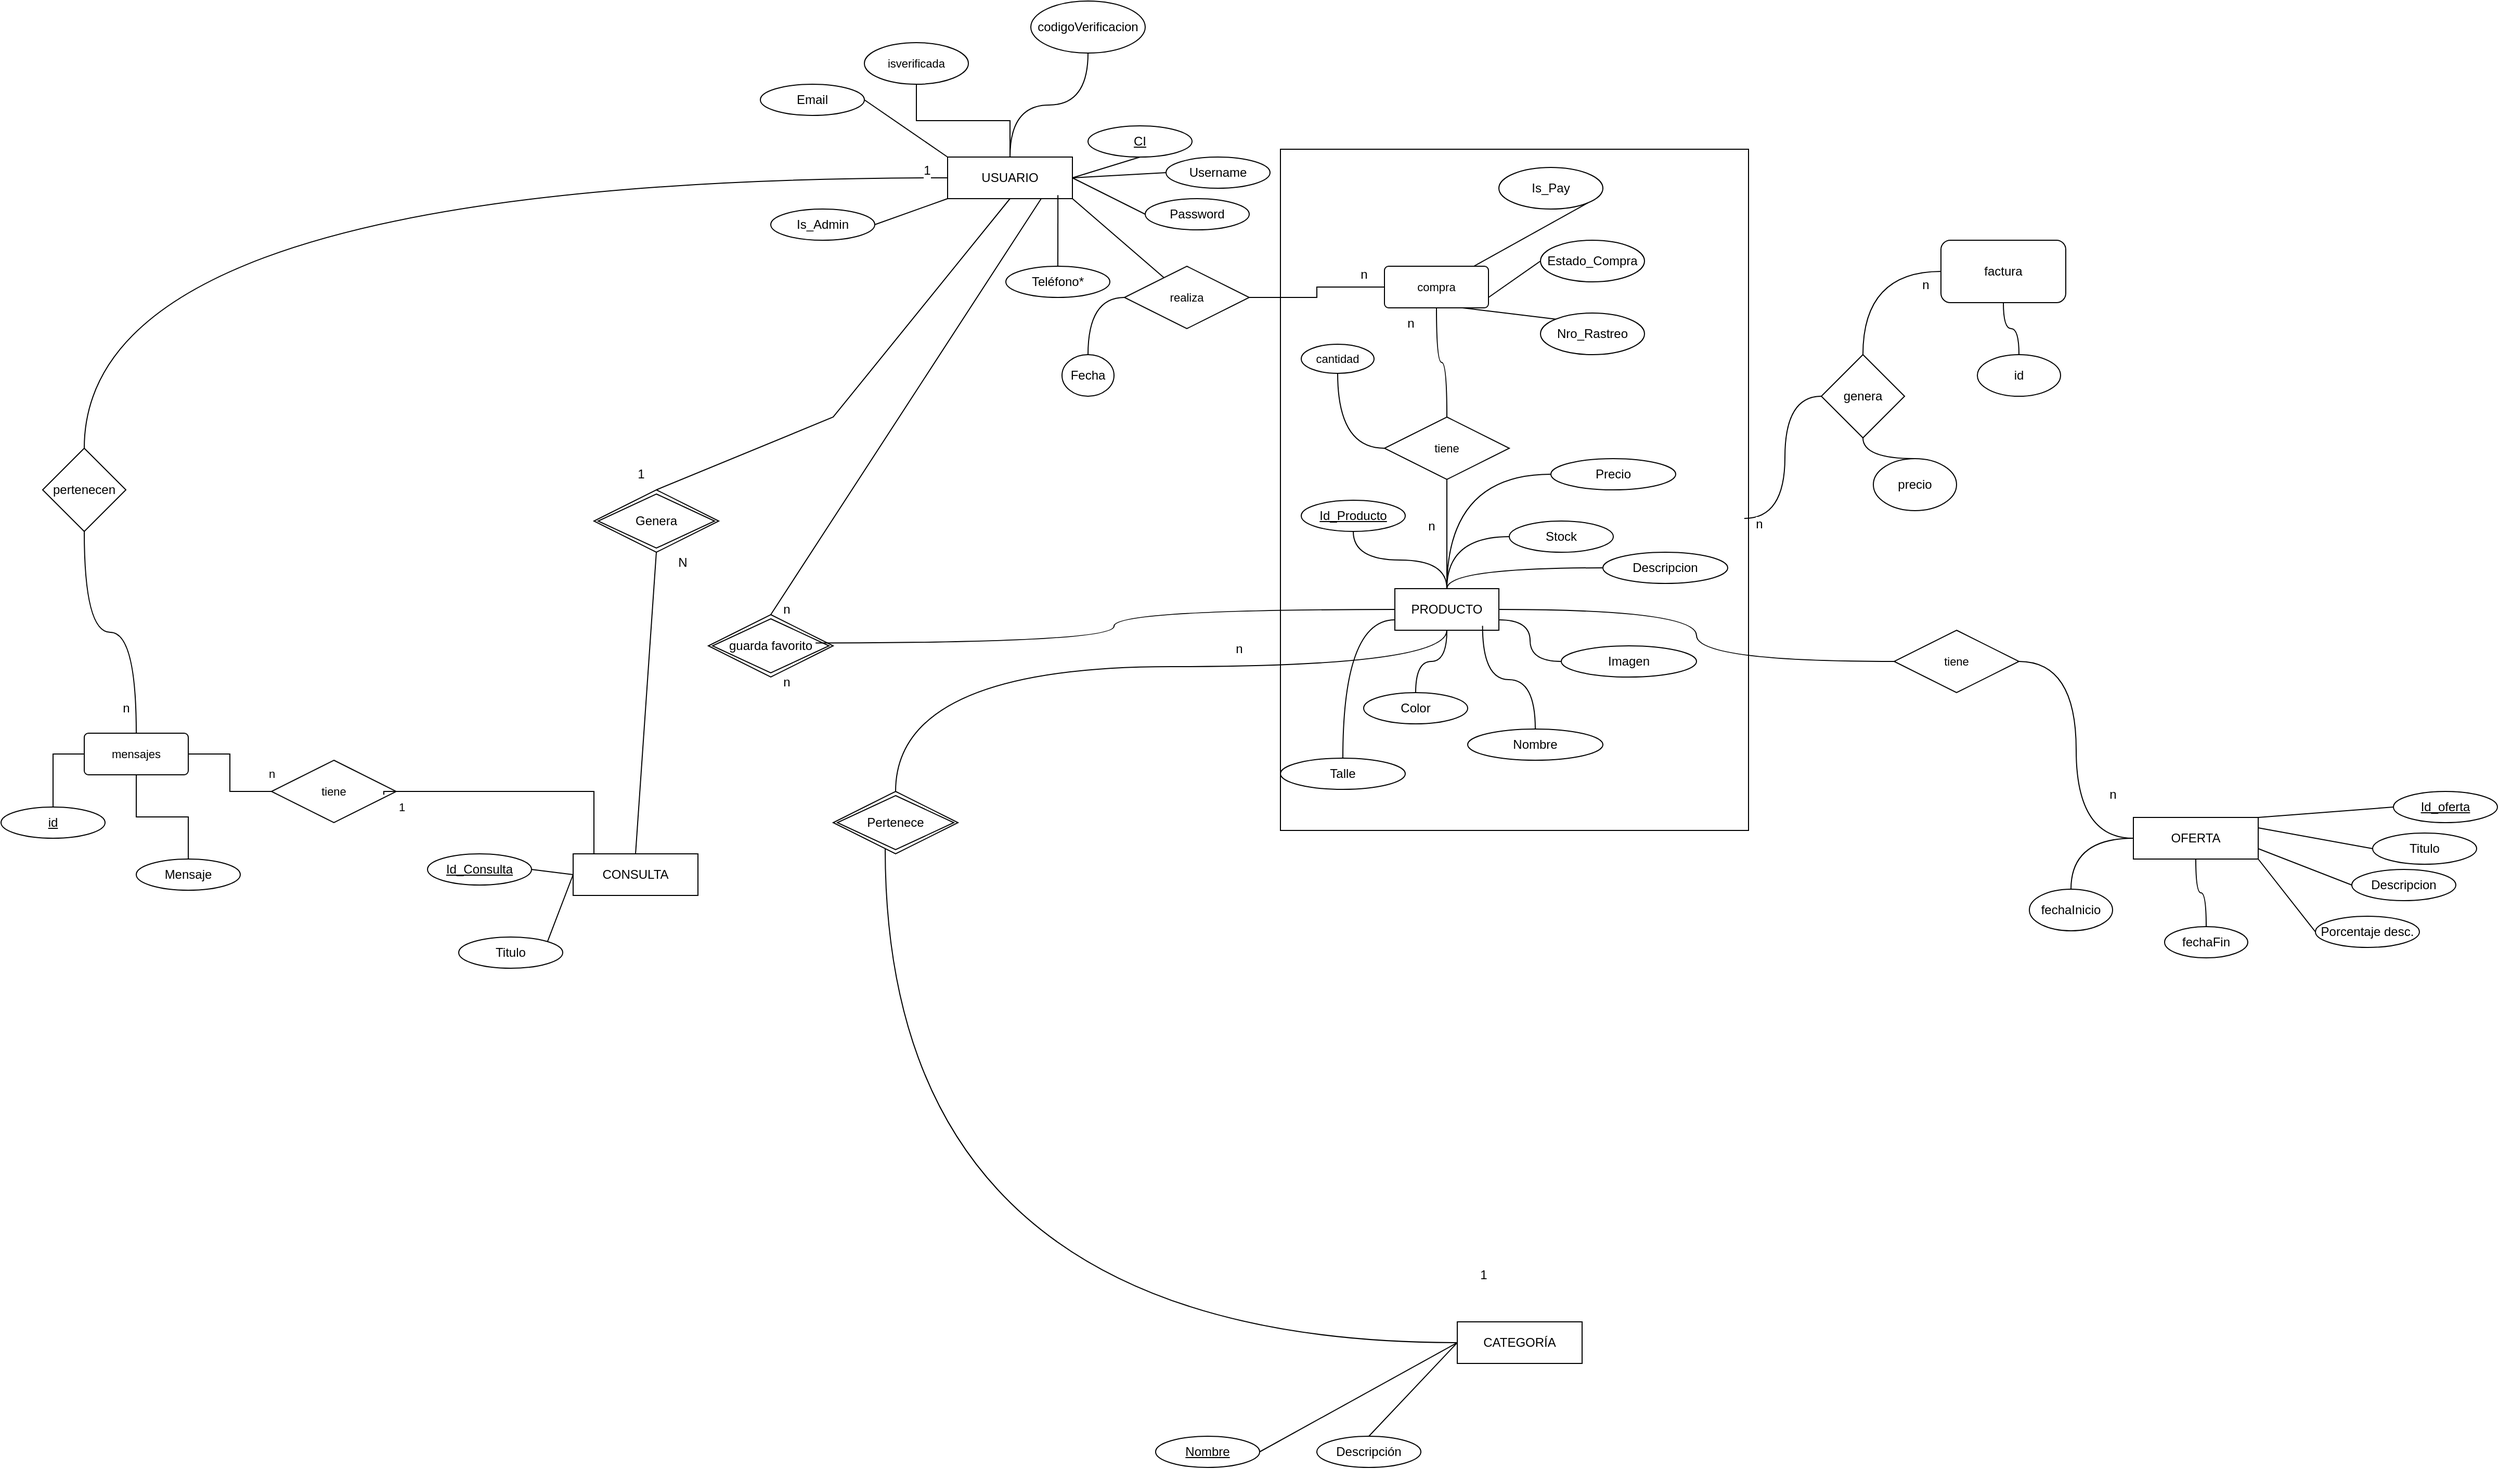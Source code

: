 <mxfile version="24.7.8">
  <diagram id="R2lEEEUBdFMjLlhIrx00" name="Page-1">
    <mxGraphModel dx="2830" dy="2219" grid="1" gridSize="10" guides="1" tooltips="1" connect="1" arrows="1" fold="1" page="1" pageScale="1" pageWidth="850" pageHeight="1100" math="0" shadow="0" extFonts="Permanent Marker^https://fonts.googleapis.com/css?family=Permanent+Marker">
      <root>
        <mxCell id="0" />
        <mxCell id="1" parent="0" />
        <mxCell id="uw9MqV9j3ctJ5L-X95L1-42" value="" style="rounded=0;whiteSpace=wrap;html=1;strokeColor=default;align=center;verticalAlign=middle;fontFamily=Helvetica;fontSize=12;fontColor=default;labelBackgroundColor=default;fillColor=none;" vertex="1" parent="1">
          <mxGeometry x="640" y="32.5" width="450" height="655" as="geometry" />
        </mxCell>
        <mxCell id="uw9MqV9j3ctJ5L-X95L1-22" style="edgeStyle=orthogonalEdgeStyle;shape=connector;curved=1;rounded=0;orthogonalLoop=1;jettySize=auto;html=1;exitX=0.5;exitY=1;exitDx=0;exitDy=0;strokeColor=default;align=center;verticalAlign=middle;fontFamily=Helvetica;fontSize=12;fontColor=default;labelBackgroundColor=default;endArrow=none;endFill=0;" edge="1" parent="1" source="WoftSN4rxRogMyKU2F-f-2" target="WoftSN4rxRogMyKU2F-f-63">
          <mxGeometry relative="1" as="geometry">
            <Array as="points">
              <mxPoint x="800" y="530" />
              <mxPoint x="270" y="530" />
            </Array>
          </mxGeometry>
        </mxCell>
        <mxCell id="uw9MqV9j3ctJ5L-X95L1-24" style="edgeStyle=orthogonalEdgeStyle;shape=connector;curved=1;rounded=0;orthogonalLoop=1;jettySize=auto;html=1;strokeColor=default;align=center;verticalAlign=middle;fontFamily=Helvetica;fontSize=12;fontColor=default;labelBackgroundColor=default;endArrow=none;endFill=0;" edge="1" parent="1" source="WoftSN4rxRogMyKU2F-f-2" target="EX8MTtK2eK-rG8ftwwp5-47">
          <mxGeometry relative="1" as="geometry" />
        </mxCell>
        <mxCell id="uw9MqV9j3ctJ5L-X95L1-25" style="edgeStyle=orthogonalEdgeStyle;shape=connector;curved=1;rounded=0;orthogonalLoop=1;jettySize=auto;html=1;entryX=0.5;entryY=1;entryDx=0;entryDy=0;strokeColor=default;align=center;verticalAlign=middle;fontFamily=Helvetica;fontSize=12;fontColor=default;labelBackgroundColor=default;endArrow=none;endFill=0;" edge="1" parent="1" source="WoftSN4rxRogMyKU2F-f-2" target="EX8MTtK2eK-rG8ftwwp5-44">
          <mxGeometry relative="1" as="geometry" />
        </mxCell>
        <mxCell id="WoftSN4rxRogMyKU2F-f-2" value="PRODUCTO" style="whiteSpace=wrap;html=1;align=center;" parent="1" vertex="1">
          <mxGeometry x="750" y="455" width="100" height="40" as="geometry" />
        </mxCell>
        <mxCell id="WoftSN4rxRogMyKU2F-f-3" value="CONSULTA" style="whiteSpace=wrap;html=1;align=center;" parent="1" vertex="1">
          <mxGeometry x="-40" y="710" width="120" height="40" as="geometry" />
        </mxCell>
        <mxCell id="uw9MqV9j3ctJ5L-X95L1-3" style="edgeStyle=orthogonalEdgeStyle;rounded=0;orthogonalLoop=1;jettySize=auto;html=1;entryX=0.5;entryY=1;entryDx=0;entryDy=0;endArrow=none;endFill=0;curved=1;" edge="1" parent="1" source="WoftSN4rxRogMyKU2F-f-5" target="uw9MqV9j3ctJ5L-X95L1-2">
          <mxGeometry relative="1" as="geometry" />
        </mxCell>
        <mxCell id="WoftSN4rxRogMyKU2F-f-5" value="USUARIO" style="whiteSpace=wrap;html=1;align=center;" parent="1" vertex="1">
          <mxGeometry x="320" y="40" width="120" height="40" as="geometry" />
        </mxCell>
        <mxCell id="WoftSN4rxRogMyKU2F-f-7" value="Genera" style="shape=rhombus;double=1;perimeter=rhombusPerimeter;whiteSpace=wrap;html=1;align=center;" parent="1" vertex="1">
          <mxGeometry x="-20" y="360" width="120" height="60" as="geometry" />
        </mxCell>
        <mxCell id="WoftSN4rxRogMyKU2F-f-17" value="" style="endArrow=none;html=1;rounded=0;exitX=0.5;exitY=0;exitDx=0;exitDy=0;entryX=0.5;entryY=1;entryDx=0;entryDy=0;" parent="1" source="WoftSN4rxRogMyKU2F-f-7" target="WoftSN4rxRogMyKU2F-f-5" edge="1">
          <mxGeometry relative="1" as="geometry">
            <mxPoint x="340" y="310" as="sourcePoint" />
            <mxPoint x="330" y="210" as="targetPoint" />
            <Array as="points">
              <mxPoint x="210" y="290" />
            </Array>
          </mxGeometry>
        </mxCell>
        <mxCell id="WoftSN4rxRogMyKU2F-f-18" value="" style="endArrow=none;html=1;rounded=0;exitX=0.5;exitY=1;exitDx=0;exitDy=0;entryX=0.5;entryY=0;entryDx=0;entryDy=0;" parent="1" source="WoftSN4rxRogMyKU2F-f-7" target="WoftSN4rxRogMyKU2F-f-3" edge="1">
          <mxGeometry relative="1" as="geometry">
            <mxPoint x="340" y="310" as="sourcePoint" />
            <mxPoint x="500" y="310" as="targetPoint" />
          </mxGeometry>
        </mxCell>
        <mxCell id="WoftSN4rxRogMyKU2F-f-28" value="Username" style="ellipse;whiteSpace=wrap;html=1;align=center;" parent="1" vertex="1">
          <mxGeometry x="530" y="40" width="100" height="30" as="geometry" />
        </mxCell>
        <mxCell id="WoftSN4rxRogMyKU2F-f-29" value="&lt;u&gt;CI&lt;/u&gt;" style="ellipse;whiteSpace=wrap;html=1;align=center;" parent="1" vertex="1">
          <mxGeometry x="455" y="10" width="100" height="30" as="geometry" />
        </mxCell>
        <mxCell id="WoftSN4rxRogMyKU2F-f-30" value="Password" style="ellipse;whiteSpace=wrap;html=1;align=center;" parent="1" vertex="1">
          <mxGeometry x="510" y="80" width="100" height="30" as="geometry" />
        </mxCell>
        <mxCell id="WoftSN4rxRogMyKU2F-f-31" value="" style="endArrow=none;html=1;rounded=0;exitX=1;exitY=0.5;exitDx=0;exitDy=0;entryX=0.5;entryY=1;entryDx=0;entryDy=0;" parent="1" source="WoftSN4rxRogMyKU2F-f-5" target="WoftSN4rxRogMyKU2F-f-29" edge="1">
          <mxGeometry relative="1" as="geometry">
            <mxPoint x="340" y="190" as="sourcePoint" />
            <mxPoint x="500" y="190" as="targetPoint" />
          </mxGeometry>
        </mxCell>
        <mxCell id="WoftSN4rxRogMyKU2F-f-33" value="" style="endArrow=none;html=1;rounded=0;exitX=1;exitY=0.5;exitDx=0;exitDy=0;entryX=0;entryY=0.5;entryDx=0;entryDy=0;" parent="1" source="WoftSN4rxRogMyKU2F-f-5" target="WoftSN4rxRogMyKU2F-f-28" edge="1">
          <mxGeometry relative="1" as="geometry">
            <mxPoint x="450" y="70" as="sourcePoint" />
            <mxPoint x="515" y="40" as="targetPoint" />
          </mxGeometry>
        </mxCell>
        <mxCell id="WoftSN4rxRogMyKU2F-f-34" value="" style="endArrow=none;html=1;rounded=0;exitX=1;exitY=0.5;exitDx=0;exitDy=0;entryX=0;entryY=0.5;entryDx=0;entryDy=0;" parent="1" source="WoftSN4rxRogMyKU2F-f-5" target="WoftSN4rxRogMyKU2F-f-30" edge="1">
          <mxGeometry relative="1" as="geometry">
            <mxPoint x="460" y="80" as="sourcePoint" />
            <mxPoint x="525" y="50" as="targetPoint" />
          </mxGeometry>
        </mxCell>
        <mxCell id="WoftSN4rxRogMyKU2F-f-36" value="Email" style="ellipse;whiteSpace=wrap;html=1;align=center;" parent="1" vertex="1">
          <mxGeometry x="140" y="-30" width="100" height="30" as="geometry" />
        </mxCell>
        <mxCell id="WoftSN4rxRogMyKU2F-f-37" value="Teléfono*" style="ellipse;whiteSpace=wrap;html=1;align=center;" parent="1" vertex="1">
          <mxGeometry x="376" y="145" width="100" height="30" as="geometry" />
        </mxCell>
        <mxCell id="WoftSN4rxRogMyKU2F-f-41" value="" style="endArrow=none;html=1;rounded=0;exitX=0;exitY=0;exitDx=0;exitDy=0;entryX=1;entryY=0.5;entryDx=0;entryDy=0;" parent="1" source="WoftSN4rxRogMyKU2F-f-5" target="WoftSN4rxRogMyKU2F-f-36" edge="1">
          <mxGeometry relative="1" as="geometry">
            <mxPoint x="270" y="220" as="sourcePoint" />
            <mxPoint x="500" y="390" as="targetPoint" />
          </mxGeometry>
        </mxCell>
        <mxCell id="klxPp8nYw25qItZHDtjh-5" style="edgeStyle=orthogonalEdgeStyle;rounded=0;orthogonalLoop=1;jettySize=auto;html=1;exitX=0.5;exitY=1;exitDx=0;exitDy=0;" parent="1" source="WoftSN4rxRogMyKU2F-f-3" target="WoftSN4rxRogMyKU2F-f-3" edge="1">
          <mxGeometry relative="1" as="geometry" />
        </mxCell>
        <mxCell id="WoftSN4rxRogMyKU2F-f-56" value="1" style="text;html=1;align=center;verticalAlign=middle;resizable=0;points=[];autosize=1;strokeColor=none;fillColor=none;" parent="1" vertex="1">
          <mxGeometry x="10" y="330" width="30" height="30" as="geometry" />
        </mxCell>
        <mxCell id="WoftSN4rxRogMyKU2F-f-57" value="N" style="text;html=1;align=center;verticalAlign=middle;resizable=0;points=[];autosize=1;strokeColor=none;fillColor=none;" parent="1" vertex="1">
          <mxGeometry x="50" y="415" width="30" height="30" as="geometry" />
        </mxCell>
        <mxCell id="uw9MqV9j3ctJ5L-X95L1-23" style="edgeStyle=orthogonalEdgeStyle;shape=connector;curved=1;rounded=0;orthogonalLoop=1;jettySize=auto;html=1;strokeColor=default;align=center;verticalAlign=middle;fontFamily=Helvetica;fontSize=12;fontColor=default;labelBackgroundColor=default;endArrow=none;endFill=0;" edge="1" parent="1" source="WoftSN4rxRogMyKU2F-f-63" target="WoftSN4rxRogMyKU2F-f-64">
          <mxGeometry relative="1" as="geometry">
            <Array as="points">
              <mxPoint x="260" y="1180" />
            </Array>
          </mxGeometry>
        </mxCell>
        <mxCell id="WoftSN4rxRogMyKU2F-f-63" value="Pertenece" style="shape=rhombus;double=1;perimeter=rhombusPerimeter;whiteSpace=wrap;html=1;align=center;" parent="1" vertex="1">
          <mxGeometry x="210" y="650" width="120" height="60" as="geometry" />
        </mxCell>
        <mxCell id="WoftSN4rxRogMyKU2F-f-64" value="CATEGORÍA" style="whiteSpace=wrap;html=1;align=center;" parent="1" vertex="1">
          <mxGeometry x="810" y="1160" width="120" height="40" as="geometry" />
        </mxCell>
        <mxCell id="uw9MqV9j3ctJ5L-X95L1-34" style="edgeStyle=orthogonalEdgeStyle;shape=connector;curved=1;rounded=0;orthogonalLoop=1;jettySize=auto;html=1;entryX=0;entryY=0.75;entryDx=0;entryDy=0;strokeColor=default;align=center;verticalAlign=middle;fontFamily=Helvetica;fontSize=12;fontColor=default;labelBackgroundColor=default;endArrow=none;endFill=0;" edge="1" parent="1" source="klxPp8nYw25qItZHDtjh-75" target="WoftSN4rxRogMyKU2F-f-2">
          <mxGeometry relative="1" as="geometry" />
        </mxCell>
        <mxCell id="klxPp8nYw25qItZHDtjh-75" value="Talle" style="ellipse;whiteSpace=wrap;html=1;align=center;" parent="1" vertex="1">
          <mxGeometry x="640" y="618" width="120" height="30" as="geometry" />
        </mxCell>
        <mxCell id="WoftSN4rxRogMyKU2F-f-68" value="1" style="text;html=1;align=center;verticalAlign=middle;resizable=0;points=[];autosize=1;strokeColor=none;fillColor=none;" parent="1" vertex="1">
          <mxGeometry x="820" y="1100" width="30" height="30" as="geometry" />
        </mxCell>
        <mxCell id="uw9MqV9j3ctJ5L-X95L1-31" style="edgeStyle=orthogonalEdgeStyle;shape=connector;curved=1;rounded=0;orthogonalLoop=1;jettySize=auto;html=1;strokeColor=default;align=center;verticalAlign=middle;fontFamily=Helvetica;fontSize=12;fontColor=default;labelBackgroundColor=default;endArrow=none;endFill=0;" edge="1" parent="1" source="klxPp8nYw25qItZHDtjh-77" target="WoftSN4rxRogMyKU2F-f-2">
          <mxGeometry relative="1" as="geometry" />
        </mxCell>
        <mxCell id="klxPp8nYw25qItZHDtjh-77" value="&lt;u&gt;Id_Producto&lt;/u&gt;" style="ellipse;whiteSpace=wrap;html=1;align=center;" parent="1" vertex="1">
          <mxGeometry x="660" y="370" width="100" height="30" as="geometry" />
        </mxCell>
        <mxCell id="klxPp8nYw25qItZHDtjh-78" value="Nombre" style="ellipse;whiteSpace=wrap;html=1;align=center;" parent="1" vertex="1">
          <mxGeometry x="820" y="590" width="130" height="30" as="geometry" />
        </mxCell>
        <mxCell id="uw9MqV9j3ctJ5L-X95L1-35" style="edgeStyle=orthogonalEdgeStyle;shape=connector;curved=1;rounded=0;orthogonalLoop=1;jettySize=auto;html=1;strokeColor=default;align=center;verticalAlign=middle;fontFamily=Helvetica;fontSize=12;fontColor=default;labelBackgroundColor=default;endArrow=none;endFill=0;" edge="1" parent="1" source="klxPp8nYw25qItZHDtjh-76" target="WoftSN4rxRogMyKU2F-f-2">
          <mxGeometry relative="1" as="geometry" />
        </mxCell>
        <mxCell id="klxPp8nYw25qItZHDtjh-76" value="Stock" style="ellipse;whiteSpace=wrap;html=1;align=center;" parent="1" vertex="1">
          <mxGeometry x="860" y="390" width="100" height="30" as="geometry" />
        </mxCell>
        <mxCell id="WoftSN4rxRogMyKU2F-f-71" value="Nombre" style="ellipse;whiteSpace=wrap;html=1;align=center;fontStyle=4" parent="1" vertex="1">
          <mxGeometry x="520" y="1270" width="100" height="30" as="geometry" />
        </mxCell>
        <mxCell id="uw9MqV9j3ctJ5L-X95L1-32" style="edgeStyle=orthogonalEdgeStyle;shape=connector;curved=1;rounded=0;orthogonalLoop=1;jettySize=auto;html=1;strokeColor=default;align=center;verticalAlign=middle;fontFamily=Helvetica;fontSize=12;fontColor=default;labelBackgroundColor=default;endArrow=none;endFill=0;" edge="1" parent="1" source="klxPp8nYw25qItZHDtjh-79" target="WoftSN4rxRogMyKU2F-f-2">
          <mxGeometry relative="1" as="geometry" />
        </mxCell>
        <mxCell id="klxPp8nYw25qItZHDtjh-79" value="Precio" style="ellipse;whiteSpace=wrap;html=1;align=center;" parent="1" vertex="1">
          <mxGeometry x="900" y="330" width="120" height="30" as="geometry" />
        </mxCell>
        <mxCell id="WoftSN4rxRogMyKU2F-f-72" value="Descripción" style="ellipse;whiteSpace=wrap;html=1;align=center;" parent="1" vertex="1">
          <mxGeometry x="675" y="1270" width="100" height="30" as="geometry" />
        </mxCell>
        <mxCell id="uw9MqV9j3ctJ5L-X95L1-38" style="edgeStyle=orthogonalEdgeStyle;shape=connector;curved=1;rounded=0;orthogonalLoop=1;jettySize=auto;html=1;strokeColor=default;align=center;verticalAlign=middle;fontFamily=Helvetica;fontSize=12;fontColor=default;labelBackgroundColor=default;endArrow=none;endFill=0;" edge="1" parent="1" source="klxPp8nYw25qItZHDtjh-80" target="WoftSN4rxRogMyKU2F-f-2">
          <mxGeometry relative="1" as="geometry" />
        </mxCell>
        <mxCell id="klxPp8nYw25qItZHDtjh-80" value="Descripcion" style="ellipse;whiteSpace=wrap;html=1;align=center;" parent="1" vertex="1">
          <mxGeometry x="950" y="420" width="120" height="30" as="geometry" />
        </mxCell>
        <mxCell id="WoftSN4rxRogMyKU2F-f-74" value="" style="endArrow=none;html=1;rounded=0;exitX=0;exitY=0.5;exitDx=0;exitDy=0;entryX=1;entryY=0.5;entryDx=0;entryDy=0;" parent="1" source="WoftSN4rxRogMyKU2F-f-64" target="WoftSN4rxRogMyKU2F-f-71" edge="1">
          <mxGeometry relative="1" as="geometry">
            <mxPoint x="700" y="1200" as="sourcePoint" />
            <mxPoint x="610" y="1180" as="targetPoint" />
          </mxGeometry>
        </mxCell>
        <mxCell id="WoftSN4rxRogMyKU2F-f-75" value="" style="endArrow=none;html=1;rounded=0;exitX=0;exitY=0.5;exitDx=0;exitDy=0;entryX=0.5;entryY=0;entryDx=0;entryDy=0;" parent="1" source="WoftSN4rxRogMyKU2F-f-64" target="WoftSN4rxRogMyKU2F-f-72" edge="1">
          <mxGeometry relative="1" as="geometry">
            <mxPoint x="700" y="1200" as="sourcePoint" />
            <mxPoint x="600" y="1235" as="targetPoint" />
          </mxGeometry>
        </mxCell>
        <mxCell id="WoftSN4rxRogMyKU2F-f-77" value="&lt;u&gt;Id_Consulta&lt;/u&gt;" style="ellipse;whiteSpace=wrap;html=1;align=center;" parent="1" vertex="1">
          <mxGeometry x="-180" y="710" width="100" height="30" as="geometry" />
        </mxCell>
        <mxCell id="WoftSN4rxRogMyKU2F-f-81" value="Titulo" style="ellipse;whiteSpace=wrap;html=1;align=center;" parent="1" vertex="1">
          <mxGeometry x="-150" y="790" width="100" height="30" as="geometry" />
        </mxCell>
        <mxCell id="WoftSN4rxRogMyKU2F-f-83" value="" style="endArrow=none;html=1;rounded=0;exitX=1;exitY=0.5;exitDx=0;exitDy=0;entryX=0;entryY=0.5;entryDx=0;entryDy=0;" parent="1" source="WoftSN4rxRogMyKU2F-f-77" target="WoftSN4rxRogMyKU2F-f-3" edge="1">
          <mxGeometry relative="1" as="geometry">
            <mxPoint x="30" y="560" as="sourcePoint" />
            <mxPoint x="30" y="720" as="targetPoint" />
          </mxGeometry>
        </mxCell>
        <mxCell id="WoftSN4rxRogMyKU2F-f-84" value="" style="endArrow=none;html=1;rounded=0;exitX=1;exitY=0;exitDx=0;exitDy=0;entryX=0;entryY=0.5;entryDx=0;entryDy=0;" parent="1" source="WoftSN4rxRogMyKU2F-f-81" target="WoftSN4rxRogMyKU2F-f-3" edge="1">
          <mxGeometry relative="1" as="geometry">
            <mxPoint x="-80" y="775" as="sourcePoint" />
            <mxPoint x="-30" y="740" as="targetPoint" />
          </mxGeometry>
        </mxCell>
        <mxCell id="uw9MqV9j3ctJ5L-X95L1-18" style="edgeStyle=orthogonalEdgeStyle;shape=connector;curved=1;rounded=0;orthogonalLoop=1;jettySize=auto;html=1;strokeColor=default;align=center;verticalAlign=middle;fontFamily=Helvetica;fontSize=12;fontColor=default;labelBackgroundColor=default;endArrow=none;endFill=0;" edge="1" parent="1" source="fdCD4H464rE5ztpKQzD_-13" target="uw9MqV9j3ctJ5L-X95L1-15">
          <mxGeometry relative="1" as="geometry" />
        </mxCell>
        <mxCell id="uw9MqV9j3ctJ5L-X95L1-19" style="edgeStyle=orthogonalEdgeStyle;shape=connector;curved=1;rounded=0;orthogonalLoop=1;jettySize=auto;html=1;entryX=0.5;entryY=0;entryDx=0;entryDy=0;strokeColor=default;align=center;verticalAlign=middle;fontFamily=Helvetica;fontSize=12;fontColor=default;labelBackgroundColor=default;endArrow=none;endFill=0;" edge="1" parent="1" source="fdCD4H464rE5ztpKQzD_-13" target="uw9MqV9j3ctJ5L-X95L1-16">
          <mxGeometry relative="1" as="geometry" />
        </mxCell>
        <mxCell id="uw9MqV9j3ctJ5L-X95L1-21" style="edgeStyle=orthogonalEdgeStyle;shape=connector;curved=1;rounded=0;orthogonalLoop=1;jettySize=auto;html=1;entryX=1;entryY=0.5;entryDx=0;entryDy=0;strokeColor=default;align=center;verticalAlign=middle;fontFamily=Helvetica;fontSize=12;fontColor=default;labelBackgroundColor=default;endArrow=none;endFill=0;" edge="1" parent="1" source="fdCD4H464rE5ztpKQzD_-13" target="EX8MTtK2eK-rG8ftwwp5-47">
          <mxGeometry relative="1" as="geometry" />
        </mxCell>
        <mxCell id="fdCD4H464rE5ztpKQzD_-13" value="OFERTA" style="whiteSpace=wrap;html=1;align=center;" parent="1" vertex="1">
          <mxGeometry x="1460" y="675" width="120" height="40" as="geometry" />
        </mxCell>
        <mxCell id="fdCD4H464rE5ztpKQzD_-14" value="&lt;u&gt;Id_oferta&lt;/u&gt;" style="ellipse;whiteSpace=wrap;html=1;align=center;" parent="1" vertex="1">
          <mxGeometry x="1710" y="650" width="100" height="30" as="geometry" />
        </mxCell>
        <mxCell id="fdCD4H464rE5ztpKQzD_-30" value="&lt;span&gt;Titulo&lt;/span&gt;" style="ellipse;whiteSpace=wrap;html=1;align=center;strokeColor=default;verticalAlign=middle;fontStyle=0" parent="1" vertex="1">
          <mxGeometry x="1690" y="690" width="100" height="30" as="geometry" />
        </mxCell>
        <mxCell id="fdCD4H464rE5ztpKQzD_-31" value="Descripcion" style="ellipse;whiteSpace=wrap;html=1;align=center;fontStyle=0" parent="1" vertex="1">
          <mxGeometry x="1670" y="725" width="100" height="30" as="geometry" />
        </mxCell>
        <mxCell id="fdCD4H464rE5ztpKQzD_-32" value="Porcentaje desc." style="ellipse;whiteSpace=wrap;html=1;align=center;fontStyle=0" parent="1" vertex="1">
          <mxGeometry x="1635" y="770" width="100" height="30" as="geometry" />
        </mxCell>
        <mxCell id="fdCD4H464rE5ztpKQzD_-33" value="" style="endArrow=none;html=1;rounded=0;exitX=1;exitY=0;exitDx=0;exitDy=0;entryX=0;entryY=0.5;entryDx=0;entryDy=0;" parent="1" source="fdCD4H464rE5ztpKQzD_-13" target="fdCD4H464rE5ztpKQzD_-14" edge="1">
          <mxGeometry relative="1" as="geometry">
            <mxPoint x="1190" y="570" as="sourcePoint" />
            <mxPoint x="1350" y="570" as="targetPoint" />
          </mxGeometry>
        </mxCell>
        <mxCell id="fdCD4H464rE5ztpKQzD_-34" value="" style="endArrow=none;html=1;rounded=0;exitX=1;exitY=0.25;exitDx=0;exitDy=0;entryX=0;entryY=0.5;entryDx=0;entryDy=0;" parent="1" source="fdCD4H464rE5ztpKQzD_-13" target="fdCD4H464rE5ztpKQzD_-30" edge="1">
          <mxGeometry relative="1" as="geometry">
            <mxPoint x="1190" y="570" as="sourcePoint" />
            <mxPoint x="1350" y="570" as="targetPoint" />
          </mxGeometry>
        </mxCell>
        <mxCell id="fdCD4H464rE5ztpKQzD_-35" value="" style="endArrow=none;html=1;rounded=0;exitX=1;exitY=0.75;exitDx=0;exitDy=0;entryX=0;entryY=0.5;entryDx=0;entryDy=0;" parent="1" source="fdCD4H464rE5ztpKQzD_-13" target="fdCD4H464rE5ztpKQzD_-31" edge="1">
          <mxGeometry relative="1" as="geometry">
            <mxPoint x="1190" y="570" as="sourcePoint" />
            <mxPoint x="1350" y="570" as="targetPoint" />
          </mxGeometry>
        </mxCell>
        <mxCell id="fdCD4H464rE5ztpKQzD_-36" value="" style="endArrow=none;html=1;rounded=0;exitX=1;exitY=1;exitDx=0;exitDy=0;entryX=0;entryY=0.5;entryDx=0;entryDy=0;" parent="1" source="fdCD4H464rE5ztpKQzD_-13" target="fdCD4H464rE5ztpKQzD_-32" edge="1">
          <mxGeometry relative="1" as="geometry">
            <mxPoint x="1190" y="570" as="sourcePoint" />
            <mxPoint x="1350" y="570" as="targetPoint" />
          </mxGeometry>
        </mxCell>
        <mxCell id="vZyf0hldOOUy-qZebPjc-1" value="Is_Admin" style="ellipse;whiteSpace=wrap;html=1;align=center;" parent="1" vertex="1">
          <mxGeometry x="150" y="90" width="100" height="30" as="geometry" />
        </mxCell>
        <mxCell id="vZyf0hldOOUy-qZebPjc-5" value="" style="endArrow=none;html=1;rounded=0;entryX=0;entryY=1;entryDx=0;entryDy=0;exitX=1;exitY=0.5;exitDx=0;exitDy=0;" parent="1" source="vZyf0hldOOUy-qZebPjc-1" target="WoftSN4rxRogMyKU2F-f-5" edge="1">
          <mxGeometry relative="1" as="geometry">
            <mxPoint x="90" y="250" as="sourcePoint" />
            <mxPoint x="270" y="190" as="targetPoint" />
          </mxGeometry>
        </mxCell>
        <mxCell id="vZyf0hldOOUy-qZebPjc-9" value="Estado_Compra" style="ellipse;whiteSpace=wrap;html=1;align=center;" parent="1" vertex="1">
          <mxGeometry x="890" y="120" width="100" height="40" as="geometry" />
        </mxCell>
        <mxCell id="vZyf0hldOOUy-qZebPjc-10" value="Nro_Rastreo" style="ellipse;whiteSpace=wrap;html=1;align=center;" parent="1" vertex="1">
          <mxGeometry x="890" y="190" width="100" height="40" as="geometry" />
        </mxCell>
        <mxCell id="vZyf0hldOOUy-qZebPjc-12" value="" style="endArrow=none;html=1;rounded=0;entryX=0;entryY=0.5;entryDx=0;entryDy=0;exitX=1;exitY=0.75;exitDx=0;exitDy=0;" parent="1" source="EX8MTtK2eK-rG8ftwwp5-39" target="vZyf0hldOOUy-qZebPjc-9" edge="1">
          <mxGeometry relative="1" as="geometry">
            <mxPoint x="235" y="390" as="sourcePoint" />
            <mxPoint x="160" y="410" as="targetPoint" />
          </mxGeometry>
        </mxCell>
        <mxCell id="vZyf0hldOOUy-qZebPjc-15" value="Is_Pay" style="ellipse;whiteSpace=wrap;html=1;align=center;" parent="1" vertex="1">
          <mxGeometry x="850" y="50" width="100" height="40" as="geometry" />
        </mxCell>
        <mxCell id="vZyf0hldOOUy-qZebPjc-16" value="" style="endArrow=none;html=1;rounded=0;entryX=1;entryY=1;entryDx=0;entryDy=0;" parent="1" source="EX8MTtK2eK-rG8ftwwp5-39" target="vZyf0hldOOUy-qZebPjc-15" edge="1">
          <mxGeometry relative="1" as="geometry">
            <mxPoint x="200" y="380" as="sourcePoint" />
            <mxPoint x="220" y="359" as="targetPoint" />
          </mxGeometry>
        </mxCell>
        <mxCell id="vZyf0hldOOUy-qZebPjc-18" value="" style="endArrow=none;html=1;rounded=0;entryX=0;entryY=0;entryDx=0;entryDy=0;exitX=0.75;exitY=1;exitDx=0;exitDy=0;" parent="1" source="EX8MTtK2eK-rG8ftwwp5-39" target="vZyf0hldOOUy-qZebPjc-10" edge="1">
          <mxGeometry relative="1" as="geometry">
            <mxPoint x="730" y="340" as="sourcePoint" />
            <mxPoint x="800" y="430" as="targetPoint" />
          </mxGeometry>
        </mxCell>
        <mxCell id="mr2r5vWFsDJPIm9r2t9Z-3" value="guarda favorito" style="shape=rhombus;double=1;perimeter=rhombusPerimeter;whiteSpace=wrap;html=1;align=center;" parent="1" vertex="1">
          <mxGeometry x="90" y="480" width="120" height="60" as="geometry" />
        </mxCell>
        <mxCell id="vZyf0hldOOUy-qZebPjc-21" value="" style="endArrow=none;html=1;rounded=0;exitX=0.75;exitY=1;exitDx=0;exitDy=0;entryX=0.5;entryY=0;entryDx=0;entryDy=0;" parent="1" source="WoftSN4rxRogMyKU2F-f-5" target="mr2r5vWFsDJPIm9r2t9Z-3" edge="1">
          <mxGeometry relative="1" as="geometry">
            <mxPoint x="150" y="384" as="sourcePoint" />
            <mxPoint x="730" y="360" as="targetPoint" />
          </mxGeometry>
        </mxCell>
        <mxCell id="mr2r5vWFsDJPIm9r2t9Z-4" value="" style="endArrow=none;html=1;rounded=0;exitX=1;exitY=1;exitDx=0;exitDy=0;" parent="1" source="WoftSN4rxRogMyKU2F-f-5" target="EX8MTtK2eK-rG8ftwwp5-41" edge="1">
          <mxGeometry relative="1" as="geometry">
            <mxPoint x="440" y="80" as="sourcePoint" />
            <mxPoint x="640" y="210" as="targetPoint" />
            <Array as="points" />
          </mxGeometry>
        </mxCell>
        <mxCell id="uw9MqV9j3ctJ5L-X95L1-33" style="edgeStyle=orthogonalEdgeStyle;shape=connector;curved=1;rounded=0;orthogonalLoop=1;jettySize=auto;html=1;strokeColor=default;align=center;verticalAlign=middle;fontFamily=Helvetica;fontSize=12;fontColor=default;labelBackgroundColor=default;endArrow=none;endFill=0;" edge="1" parent="1" source="klxPp8nYw25qItZHDtjh-74" target="WoftSN4rxRogMyKU2F-f-2">
          <mxGeometry relative="1" as="geometry" />
        </mxCell>
        <mxCell id="klxPp8nYw25qItZHDtjh-74" value="Color" style="ellipse;whiteSpace=wrap;html=1;align=center;" parent="1" vertex="1">
          <mxGeometry x="720" y="555" width="100" height="30" as="geometry" />
        </mxCell>
        <mxCell id="mr2r5vWFsDJPIm9r2t9Z-5" value="n" style="text;html=1;align=center;verticalAlign=middle;resizable=0;points=[];autosize=1;strokeColor=none;fillColor=none;" parent="1" vertex="1">
          <mxGeometry x="150" y="460" width="30" height="30" as="geometry" />
        </mxCell>
        <mxCell id="mr2r5vWFsDJPIm9r2t9Z-6" value="n" style="text;html=1;align=center;verticalAlign=middle;resizable=0;points=[];autosize=1;strokeColor=none;fillColor=none;" parent="1" vertex="1">
          <mxGeometry x="150" y="530" width="30" height="30" as="geometry" />
        </mxCell>
        <mxCell id="uw9MqV9j3ctJ5L-X95L1-26" style="edgeStyle=orthogonalEdgeStyle;shape=connector;curved=1;rounded=0;orthogonalLoop=1;jettySize=auto;html=1;entryX=0.5;entryY=0;entryDx=0;entryDy=0;strokeColor=default;align=center;verticalAlign=middle;fontFamily=Helvetica;fontSize=12;fontColor=default;labelBackgroundColor=default;endArrow=none;endFill=0;" edge="1" parent="1" source="EX8MTtK2eK-rG8ftwwp5-39" target="EX8MTtK2eK-rG8ftwwp5-44">
          <mxGeometry relative="1" as="geometry" />
        </mxCell>
        <mxCell id="EX8MTtK2eK-rG8ftwwp5-39" value="compra" style="rounded=1;arcSize=10;whiteSpace=wrap;html=1;align=center;fontFamily=Helvetica;fontSize=11;fontColor=default;labelBackgroundColor=default;" parent="1" vertex="1">
          <mxGeometry x="740" y="145" width="100" height="40" as="geometry" />
        </mxCell>
        <mxCell id="EX8MTtK2eK-rG8ftwwp5-42" style="edgeStyle=orthogonalEdgeStyle;shape=connector;rounded=0;orthogonalLoop=1;jettySize=auto;html=1;strokeColor=default;align=center;verticalAlign=middle;fontFamily=Helvetica;fontSize=11;fontColor=default;labelBackgroundColor=default;endArrow=none;endFill=0;" parent="1" source="EX8MTtK2eK-rG8ftwwp5-41" target="EX8MTtK2eK-rG8ftwwp5-39" edge="1">
          <mxGeometry relative="1" as="geometry" />
        </mxCell>
        <mxCell id="uw9MqV9j3ctJ5L-X95L1-14" style="edgeStyle=orthogonalEdgeStyle;shape=connector;curved=1;rounded=0;orthogonalLoop=1;jettySize=auto;html=1;strokeColor=default;align=center;verticalAlign=middle;fontFamily=Helvetica;fontSize=12;fontColor=default;labelBackgroundColor=default;endArrow=none;endFill=0;" edge="1" parent="1" source="EX8MTtK2eK-rG8ftwwp5-41" target="uw9MqV9j3ctJ5L-X95L1-13">
          <mxGeometry relative="1" as="geometry" />
        </mxCell>
        <mxCell id="EX8MTtK2eK-rG8ftwwp5-41" value="realiza" style="shape=rhombus;perimeter=rhombusPerimeter;whiteSpace=wrap;html=1;align=center;fontFamily=Helvetica;fontSize=11;fontColor=default;labelBackgroundColor=default;" parent="1" vertex="1">
          <mxGeometry x="490" y="145.0" width="120" height="60" as="geometry" />
        </mxCell>
        <mxCell id="uw9MqV9j3ctJ5L-X95L1-56" value="" style="edgeStyle=orthogonalEdgeStyle;shape=connector;curved=1;rounded=0;orthogonalLoop=1;jettySize=auto;html=1;strokeColor=default;align=center;verticalAlign=middle;fontFamily=Helvetica;fontSize=12;fontColor=default;labelBackgroundColor=default;endArrow=none;endFill=0;" edge="1" parent="1" source="EX8MTtK2eK-rG8ftwwp5-44" target="uw9MqV9j3ctJ5L-X95L1-55">
          <mxGeometry relative="1" as="geometry" />
        </mxCell>
        <mxCell id="EX8MTtK2eK-rG8ftwwp5-44" value="tiene" style="shape=rhombus;perimeter=rhombusPerimeter;whiteSpace=wrap;html=1;align=center;fontFamily=Helvetica;fontSize=11;fontColor=default;labelBackgroundColor=default;" parent="1" vertex="1">
          <mxGeometry x="740" y="290" width="120" height="60" as="geometry" />
        </mxCell>
        <mxCell id="EX8MTtK2eK-rG8ftwwp5-47" value="tiene" style="shape=rhombus;perimeter=rhombusPerimeter;whiteSpace=wrap;html=1;align=center;fontFamily=Helvetica;fontSize=11;fontColor=default;labelBackgroundColor=default;" parent="1" vertex="1">
          <mxGeometry x="1230" y="495" width="120" height="60" as="geometry" />
        </mxCell>
        <mxCell id="EX8MTtK2eK-rG8ftwwp5-54" style="edgeStyle=orthogonalEdgeStyle;shape=connector;rounded=0;orthogonalLoop=1;jettySize=auto;html=1;strokeColor=default;align=center;verticalAlign=middle;fontFamily=Helvetica;fontSize=11;fontColor=default;labelBackgroundColor=default;endArrow=none;endFill=0;" parent="1" source="EX8MTtK2eK-rG8ftwwp5-53" target="WoftSN4rxRogMyKU2F-f-5" edge="1">
          <mxGeometry relative="1" as="geometry" />
        </mxCell>
        <mxCell id="EX8MTtK2eK-rG8ftwwp5-53" value="isverificada" style="ellipse;whiteSpace=wrap;html=1;align=center;fontFamily=Helvetica;fontSize=11;fontColor=default;labelBackgroundColor=default;" parent="1" vertex="1">
          <mxGeometry x="240" y="-70" width="100" height="40" as="geometry" />
        </mxCell>
        <mxCell id="EX8MTtK2eK-rG8ftwwp5-66" style="edgeStyle=orthogonalEdgeStyle;shape=connector;rounded=0;orthogonalLoop=1;jettySize=auto;html=1;strokeColor=default;align=center;verticalAlign=middle;fontFamily=Helvetica;fontSize=11;fontColor=default;labelBackgroundColor=default;endArrow=none;endFill=0;" parent="1" source="EX8MTtK2eK-rG8ftwwp5-55" target="EX8MTtK2eK-rG8ftwwp5-64" edge="1">
          <mxGeometry relative="1" as="geometry">
            <Array as="points">
              <mxPoint x="-540" y="614" />
            </Array>
          </mxGeometry>
        </mxCell>
        <mxCell id="EX8MTtK2eK-rG8ftwwp5-67" style="edgeStyle=orthogonalEdgeStyle;shape=connector;rounded=0;orthogonalLoop=1;jettySize=auto;html=1;entryX=0.5;entryY=0;entryDx=0;entryDy=0;strokeColor=default;align=center;verticalAlign=middle;fontFamily=Helvetica;fontSize=11;fontColor=default;labelBackgroundColor=default;endArrow=none;endFill=0;" parent="1" source="EX8MTtK2eK-rG8ftwwp5-55" target="EX8MTtK2eK-rG8ftwwp5-65" edge="1">
          <mxGeometry relative="1" as="geometry" />
        </mxCell>
        <mxCell id="uw9MqV9j3ctJ5L-X95L1-7" style="edgeStyle=orthogonalEdgeStyle;rounded=0;orthogonalLoop=1;jettySize=auto;html=1;entryX=0.5;entryY=1;entryDx=0;entryDy=0;fontFamily=Helvetica;fontSize=12;fontColor=default;endArrow=none;endFill=0;curved=1;" edge="1" parent="1" source="EX8MTtK2eK-rG8ftwwp5-55" target="uw9MqV9j3ctJ5L-X95L1-6">
          <mxGeometry relative="1" as="geometry" />
        </mxCell>
        <mxCell id="uw9MqV9j3ctJ5L-X95L1-10" value="n" style="edgeLabel;html=1;align=center;verticalAlign=middle;resizable=0;points=[];strokeColor=default;fontFamily=Helvetica;fontSize=12;fontColor=default;labelBackgroundColor=default;fillColor=default;" vertex="1" connectable="0" parent="uw9MqV9j3ctJ5L-X95L1-7">
          <mxGeometry x="-0.82" y="1" relative="1" as="geometry">
            <mxPoint x="-9" y="-2" as="offset" />
          </mxGeometry>
        </mxCell>
        <mxCell id="EX8MTtK2eK-rG8ftwwp5-55" value="mensajes" style="rounded=1;arcSize=10;whiteSpace=wrap;html=1;align=center;fontFamily=Helvetica;fontSize=11;fontColor=default;labelBackgroundColor=default;" parent="1" vertex="1">
          <mxGeometry x="-510" y="594" width="100" height="40" as="geometry" />
        </mxCell>
        <mxCell id="EX8MTtK2eK-rG8ftwwp5-59" style="edgeStyle=orthogonalEdgeStyle;shape=connector;rounded=0;orthogonalLoop=1;jettySize=auto;html=1;strokeColor=default;align=center;verticalAlign=middle;fontFamily=Helvetica;fontSize=11;fontColor=default;labelBackgroundColor=default;endArrow=none;endFill=0;" parent="1" source="EX8MTtK2eK-rG8ftwwp5-57" target="EX8MTtK2eK-rG8ftwwp5-55" edge="1">
          <mxGeometry relative="1" as="geometry" />
        </mxCell>
        <mxCell id="EX8MTtK2eK-rG8ftwwp5-57" value="tiene" style="shape=rhombus;perimeter=rhombusPerimeter;whiteSpace=wrap;html=1;align=center;fontFamily=Helvetica;fontSize=11;fontColor=default;labelBackgroundColor=default;" parent="1" vertex="1">
          <mxGeometry x="-330" y="620" width="120" height="60" as="geometry" />
        </mxCell>
        <mxCell id="EX8MTtK2eK-rG8ftwwp5-58" style="edgeStyle=orthogonalEdgeStyle;shape=connector;rounded=0;orthogonalLoop=1;jettySize=auto;html=1;entryX=0.9;entryY=0.553;entryDx=0;entryDy=0;entryPerimeter=0;strokeColor=default;align=center;verticalAlign=middle;fontFamily=Helvetica;fontSize=11;fontColor=default;labelBackgroundColor=default;endArrow=none;endFill=0;" parent="1" source="WoftSN4rxRogMyKU2F-f-3" target="EX8MTtK2eK-rG8ftwwp5-57" edge="1">
          <mxGeometry relative="1" as="geometry">
            <Array as="points">
              <mxPoint x="-20" y="650" />
              <mxPoint x="-222" y="650" />
            </Array>
          </mxGeometry>
        </mxCell>
        <mxCell id="EX8MTtK2eK-rG8ftwwp5-60" value="1" style="text;html=1;align=center;verticalAlign=middle;resizable=0;points=[];autosize=1;strokeColor=none;fillColor=none;fontFamily=Helvetica;fontSize=11;fontColor=default;labelBackgroundColor=default;" parent="1" vertex="1">
          <mxGeometry x="-220" y="650" width="30" height="30" as="geometry" />
        </mxCell>
        <mxCell id="EX8MTtK2eK-rG8ftwwp5-61" value="n" style="text;html=1;align=center;verticalAlign=middle;resizable=0;points=[];autosize=1;strokeColor=none;fillColor=none;fontFamily=Helvetica;fontSize=11;fontColor=default;labelBackgroundColor=default;" parent="1" vertex="1">
          <mxGeometry x="-345" y="618" width="30" height="30" as="geometry" />
        </mxCell>
        <mxCell id="EX8MTtK2eK-rG8ftwwp5-64" value="&lt;u&gt;id&lt;/u&gt;" style="ellipse;whiteSpace=wrap;html=1;align=center;" parent="1" vertex="1">
          <mxGeometry x="-590" y="665" width="100" height="30" as="geometry" />
        </mxCell>
        <mxCell id="EX8MTtK2eK-rG8ftwwp5-65" value="Mensaje" style="ellipse;whiteSpace=wrap;html=1;align=center;" parent="1" vertex="1">
          <mxGeometry x="-460" y="715" width="100" height="30" as="geometry" />
        </mxCell>
        <mxCell id="uw9MqV9j3ctJ5L-X95L1-36" style="edgeStyle=orthogonalEdgeStyle;shape=connector;curved=1;rounded=0;orthogonalLoop=1;jettySize=auto;html=1;entryX=1;entryY=0.75;entryDx=0;entryDy=0;strokeColor=default;align=center;verticalAlign=middle;fontFamily=Helvetica;fontSize=12;fontColor=default;labelBackgroundColor=default;endArrow=none;endFill=0;" edge="1" parent="1" source="Ac9iMsHQD0JHHDGR601W-1" target="WoftSN4rxRogMyKU2F-f-2">
          <mxGeometry relative="1" as="geometry" />
        </mxCell>
        <mxCell id="Ac9iMsHQD0JHHDGR601W-1" value="Imagen" style="ellipse;whiteSpace=wrap;html=1;align=center;" parent="1" vertex="1">
          <mxGeometry x="910" y="510" width="130" height="30" as="geometry" />
        </mxCell>
        <mxCell id="uw9MqV9j3ctJ5L-X95L1-2" value="codigoVerificacion" style="ellipse;whiteSpace=wrap;html=1;" vertex="1" parent="1">
          <mxGeometry x="400" y="-110" width="110" height="50" as="geometry" />
        </mxCell>
        <mxCell id="uw9MqV9j3ctJ5L-X95L1-5" value="n" style="text;html=1;align=center;verticalAlign=middle;resizable=0;points=[];autosize=1;strokeColor=none;fillColor=none;fontFamily=Helvetica;fontSize=12;fontColor=default;" vertex="1" parent="1">
          <mxGeometry x="705" y="138" width="30" height="30" as="geometry" />
        </mxCell>
        <mxCell id="uw9MqV9j3ctJ5L-X95L1-8" style="edgeStyle=orthogonalEdgeStyle;shape=connector;curved=1;rounded=0;orthogonalLoop=1;jettySize=auto;html=1;entryX=0;entryY=0.5;entryDx=0;entryDy=0;strokeColor=default;align=center;verticalAlign=middle;fontFamily=Helvetica;fontSize=12;fontColor=default;labelBackgroundColor=default;endArrow=none;endFill=0;" edge="1" parent="1" source="uw9MqV9j3ctJ5L-X95L1-6" target="WoftSN4rxRogMyKU2F-f-5">
          <mxGeometry relative="1" as="geometry">
            <Array as="points">
              <mxPoint x="-510" y="60" />
            </Array>
          </mxGeometry>
        </mxCell>
        <mxCell id="uw9MqV9j3ctJ5L-X95L1-6" value="pertenecen" style="rhombus;whiteSpace=wrap;html=1;strokeColor=default;align=center;verticalAlign=middle;fontFamily=Helvetica;fontSize=12;fontColor=default;fillColor=default;" vertex="1" parent="1">
          <mxGeometry x="-550" y="320" width="80" height="80" as="geometry" />
        </mxCell>
        <mxCell id="uw9MqV9j3ctJ5L-X95L1-9" value="1" style="text;html=1;align=center;verticalAlign=middle;resizable=0;points=[];autosize=1;strokeColor=none;fillColor=none;fontFamily=Helvetica;fontSize=12;fontColor=default;labelBackgroundColor=default;" vertex="1" parent="1">
          <mxGeometry x="285" y="38" width="30" height="30" as="geometry" />
        </mxCell>
        <mxCell id="uw9MqV9j3ctJ5L-X95L1-13" value="Fecha" style="ellipse;whiteSpace=wrap;html=1;strokeColor=default;align=center;verticalAlign=middle;fontFamily=Helvetica;fontSize=12;fontColor=default;labelBackgroundColor=default;fillColor=default;" vertex="1" parent="1">
          <mxGeometry x="430" y="230" width="50" height="40" as="geometry" />
        </mxCell>
        <mxCell id="uw9MqV9j3ctJ5L-X95L1-15" value="fechaInicio" style="ellipse;whiteSpace=wrap;html=1;strokeColor=default;align=center;verticalAlign=middle;fontFamily=Helvetica;fontSize=12;fontColor=default;labelBackgroundColor=default;fillColor=default;" vertex="1" parent="1">
          <mxGeometry x="1360" y="744" width="80" height="40" as="geometry" />
        </mxCell>
        <mxCell id="uw9MqV9j3ctJ5L-X95L1-16" value="fechaFin" style="ellipse;whiteSpace=wrap;html=1;strokeColor=default;align=center;verticalAlign=middle;fontFamily=Helvetica;fontSize=12;fontColor=default;labelBackgroundColor=default;fillColor=default;" vertex="1" parent="1">
          <mxGeometry x="1490" y="780" width="80" height="30" as="geometry" />
        </mxCell>
        <mxCell id="uw9MqV9j3ctJ5L-X95L1-20" value="n" style="text;html=1;align=center;verticalAlign=middle;resizable=0;points=[];autosize=1;strokeColor=none;fillColor=none;fontFamily=Helvetica;fontSize=12;fontColor=default;labelBackgroundColor=default;" vertex="1" parent="1">
          <mxGeometry x="750" y="185" width="30" height="30" as="geometry" />
        </mxCell>
        <mxCell id="uw9MqV9j3ctJ5L-X95L1-27" style="edgeStyle=orthogonalEdgeStyle;shape=connector;curved=1;rounded=0;orthogonalLoop=1;jettySize=auto;html=1;entryX=0.859;entryY=0.454;entryDx=0;entryDy=0;entryPerimeter=0;strokeColor=default;align=center;verticalAlign=middle;fontFamily=Helvetica;fontSize=12;fontColor=default;labelBackgroundColor=default;endArrow=none;endFill=0;" edge="1" parent="1" source="WoftSN4rxRogMyKU2F-f-2" target="mr2r5vWFsDJPIm9r2t9Z-3">
          <mxGeometry relative="1" as="geometry" />
        </mxCell>
        <mxCell id="uw9MqV9j3ctJ5L-X95L1-37" style="edgeStyle=orthogonalEdgeStyle;shape=connector;curved=1;rounded=0;orthogonalLoop=1;jettySize=auto;html=1;entryX=0.843;entryY=0.894;entryDx=0;entryDy=0;entryPerimeter=0;strokeColor=default;align=center;verticalAlign=middle;fontFamily=Helvetica;fontSize=12;fontColor=default;labelBackgroundColor=default;endArrow=none;endFill=0;" edge="1" parent="1" source="klxPp8nYw25qItZHDtjh-78" target="WoftSN4rxRogMyKU2F-f-2">
          <mxGeometry relative="1" as="geometry" />
        </mxCell>
        <mxCell id="uw9MqV9j3ctJ5L-X95L1-40" style="edgeStyle=orthogonalEdgeStyle;shape=connector;curved=1;rounded=0;orthogonalLoop=1;jettySize=auto;html=1;entryX=0.884;entryY=0.916;entryDx=0;entryDy=0;entryPerimeter=0;strokeColor=default;align=center;verticalAlign=middle;fontFamily=Helvetica;fontSize=12;fontColor=default;labelBackgroundColor=default;endArrow=none;endFill=0;" edge="1" parent="1" source="WoftSN4rxRogMyKU2F-f-37" target="WoftSN4rxRogMyKU2F-f-5">
          <mxGeometry relative="1" as="geometry" />
        </mxCell>
        <mxCell id="uw9MqV9j3ctJ5L-X95L1-41" value="n" style="text;html=1;align=center;verticalAlign=middle;resizable=0;points=[];autosize=1;strokeColor=none;fillColor=none;fontFamily=Helvetica;fontSize=12;fontColor=default;labelBackgroundColor=default;" vertex="1" parent="1">
          <mxGeometry x="770" y="380" width="30" height="30" as="geometry" />
        </mxCell>
        <mxCell id="uw9MqV9j3ctJ5L-X95L1-44" style="edgeStyle=orthogonalEdgeStyle;shape=connector;curved=1;rounded=0;orthogonalLoop=1;jettySize=auto;html=1;strokeColor=default;align=center;verticalAlign=middle;fontFamily=Helvetica;fontSize=12;fontColor=default;labelBackgroundColor=default;endArrow=none;endFill=0;" edge="1" parent="1" source="uw9MqV9j3ctJ5L-X95L1-43" target="uw9MqV9j3ctJ5L-X95L1-45">
          <mxGeometry relative="1" as="geometry">
            <mxPoint x="1250" y="250" as="targetPoint" />
          </mxGeometry>
        </mxCell>
        <mxCell id="uw9MqV9j3ctJ5L-X95L1-49" style="edgeStyle=orthogonalEdgeStyle;shape=connector;curved=1;rounded=0;orthogonalLoop=1;jettySize=auto;html=1;strokeColor=default;align=center;verticalAlign=middle;fontFamily=Helvetica;fontSize=12;fontColor=default;labelBackgroundColor=default;endArrow=none;endFill=0;" edge="1" parent="1" source="uw9MqV9j3ctJ5L-X95L1-43" target="uw9MqV9j3ctJ5L-X95L1-48">
          <mxGeometry relative="1" as="geometry" />
        </mxCell>
        <mxCell id="uw9MqV9j3ctJ5L-X95L1-43" value="factura" style="rounded=1;whiteSpace=wrap;html=1;strokeColor=default;align=center;verticalAlign=middle;fontFamily=Helvetica;fontSize=12;fontColor=default;labelBackgroundColor=default;fillColor=default;" vertex="1" parent="1">
          <mxGeometry x="1275" y="120" width="120" height="60" as="geometry" />
        </mxCell>
        <mxCell id="uw9MqV9j3ctJ5L-X95L1-53" value="" style="edgeStyle=orthogonalEdgeStyle;shape=connector;curved=1;rounded=0;orthogonalLoop=1;jettySize=auto;html=1;strokeColor=default;align=center;verticalAlign=middle;fontFamily=Helvetica;fontSize=12;fontColor=default;labelBackgroundColor=default;endArrow=none;endFill=0;" edge="1" parent="1" source="uw9MqV9j3ctJ5L-X95L1-45" target="uw9MqV9j3ctJ5L-X95L1-52">
          <mxGeometry relative="1" as="geometry" />
        </mxCell>
        <mxCell id="uw9MqV9j3ctJ5L-X95L1-45" value="genera" style="rhombus;whiteSpace=wrap;html=1;strokeColor=default;align=center;verticalAlign=middle;fontFamily=Helvetica;fontSize=12;fontColor=default;labelBackgroundColor=default;fillColor=default;" vertex="1" parent="1">
          <mxGeometry x="1160" y="230" width="80" height="80" as="geometry" />
        </mxCell>
        <mxCell id="uw9MqV9j3ctJ5L-X95L1-46" style="edgeStyle=orthogonalEdgeStyle;shape=connector;curved=1;rounded=0;orthogonalLoop=1;jettySize=auto;html=1;entryX=0.991;entryY=0.542;entryDx=0;entryDy=0;entryPerimeter=0;strokeColor=default;align=center;verticalAlign=middle;fontFamily=Helvetica;fontSize=12;fontColor=default;labelBackgroundColor=default;endArrow=none;endFill=0;" edge="1" parent="1" source="uw9MqV9j3ctJ5L-X95L1-45" target="uw9MqV9j3ctJ5L-X95L1-42">
          <mxGeometry relative="1" as="geometry" />
        </mxCell>
        <mxCell id="uw9MqV9j3ctJ5L-X95L1-48" value="id" style="ellipse;whiteSpace=wrap;html=1;strokeColor=default;align=center;verticalAlign=middle;fontFamily=Helvetica;fontSize=12;fontColor=default;labelBackgroundColor=default;fillColor=default;" vertex="1" parent="1">
          <mxGeometry x="1310" y="230" width="80" height="40" as="geometry" />
        </mxCell>
        <mxCell id="uw9MqV9j3ctJ5L-X95L1-52" value="precio" style="ellipse;whiteSpace=wrap;html=1;labelBackgroundColor=default;" vertex="1" parent="1">
          <mxGeometry x="1210" y="330" width="80" height="50" as="geometry" />
        </mxCell>
        <mxCell id="uw9MqV9j3ctJ5L-X95L1-55" value="cantidad" style="ellipse;whiteSpace=wrap;html=1;fontSize=11;labelBackgroundColor=default;" vertex="1" parent="1">
          <mxGeometry x="660" y="220" width="70" height="28" as="geometry" />
        </mxCell>
        <mxCell id="uw9MqV9j3ctJ5L-X95L1-57" value="n" style="text;html=1;align=center;verticalAlign=middle;resizable=0;points=[];autosize=1;strokeColor=none;fillColor=none;fontFamily=Helvetica;fontSize=12;fontColor=default;labelBackgroundColor=default;" vertex="1" parent="1">
          <mxGeometry x="1085" y="378" width="30" height="30" as="geometry" />
        </mxCell>
        <mxCell id="uw9MqV9j3ctJ5L-X95L1-58" value="n" style="text;html=1;align=center;verticalAlign=middle;resizable=0;points=[];autosize=1;strokeColor=none;fillColor=none;fontFamily=Helvetica;fontSize=12;fontColor=default;labelBackgroundColor=default;" vertex="1" parent="1">
          <mxGeometry x="1245" y="148" width="30" height="30" as="geometry" />
        </mxCell>
        <mxCell id="uw9MqV9j3ctJ5L-X95L1-59" value="n" style="text;html=1;align=center;verticalAlign=middle;resizable=0;points=[];autosize=1;strokeColor=none;fillColor=none;fontFamily=Helvetica;fontSize=12;fontColor=default;labelBackgroundColor=default;" vertex="1" parent="1">
          <mxGeometry x="585" y="498" width="30" height="30" as="geometry" />
        </mxCell>
        <mxCell id="uw9MqV9j3ctJ5L-X95L1-60" value="n" style="text;html=1;align=center;verticalAlign=middle;resizable=0;points=[];autosize=1;strokeColor=none;fillColor=none;fontFamily=Helvetica;fontSize=12;fontColor=default;labelBackgroundColor=default;" vertex="1" parent="1">
          <mxGeometry x="1425" y="638" width="30" height="30" as="geometry" />
        </mxCell>
      </root>
    </mxGraphModel>
  </diagram>
</mxfile>
